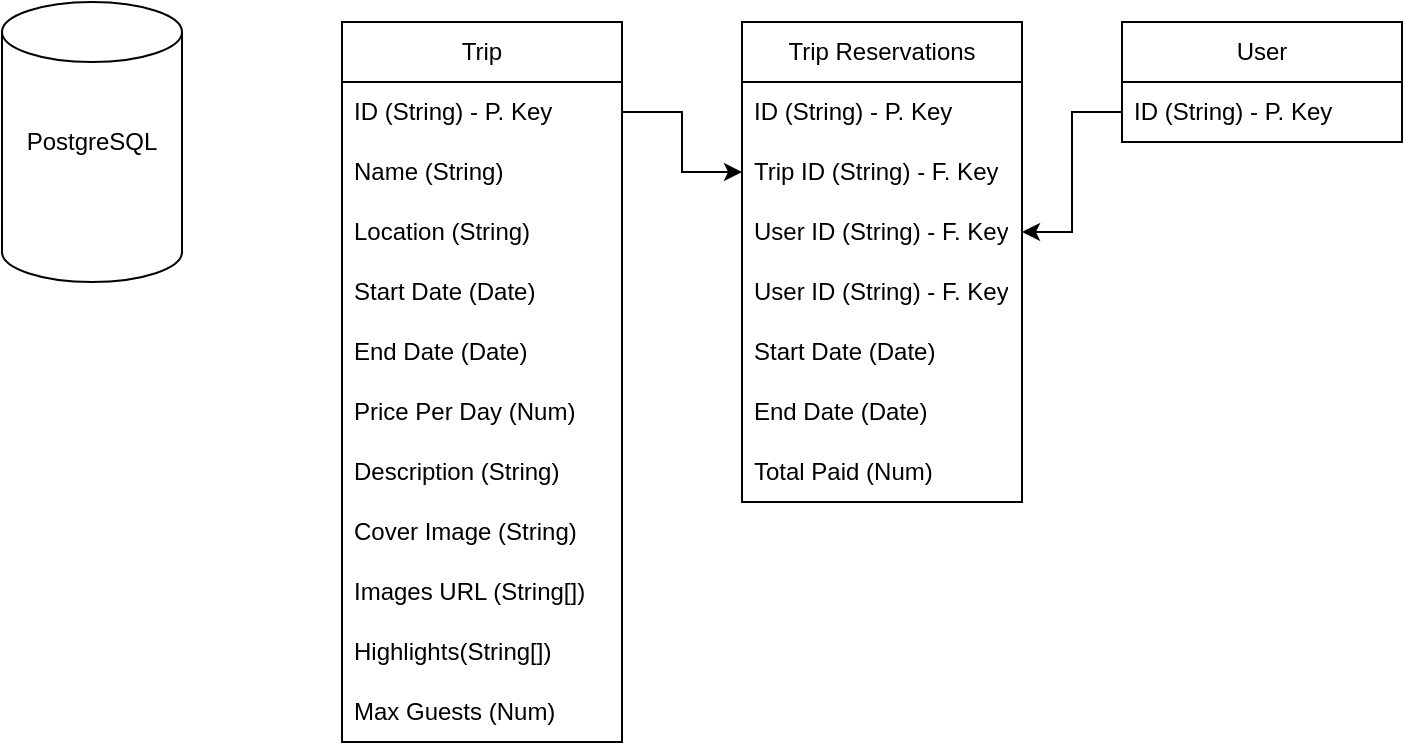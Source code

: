 <mxfile version="21.6.6" type="github">
  <diagram name="Página-1" id="t_aFwvF2f_ZAGfq29nVX">
    <mxGraphModel dx="882" dy="480" grid="1" gridSize="10" guides="1" tooltips="1" connect="1" arrows="1" fold="1" page="1" pageScale="1" pageWidth="827" pageHeight="1169" math="0" shadow="0">
      <root>
        <mxCell id="0" />
        <mxCell id="1" parent="0" />
        <mxCell id="QOhzy44AHOESlS09Vc8n-1" value="" style="shape=cylinder3;whiteSpace=wrap;html=1;boundedLbl=1;backgroundOutline=1;size=15;" vertex="1" parent="1">
          <mxGeometry x="60" y="130" width="90" height="140" as="geometry" />
        </mxCell>
        <mxCell id="QOhzy44AHOESlS09Vc8n-2" value="PostgreSQL" style="text;strokeColor=none;align=center;fillColor=none;html=1;verticalAlign=middle;whiteSpace=wrap;rounded=0;" vertex="1" parent="1">
          <mxGeometry x="75" y="185" width="60" height="30" as="geometry" />
        </mxCell>
        <mxCell id="QOhzy44AHOESlS09Vc8n-17" value="Trip" style="swimlane;fontStyle=0;childLayout=stackLayout;horizontal=1;startSize=30;horizontalStack=0;resizeParent=1;resizeParentMax=0;resizeLast=0;collapsible=1;marginBottom=0;whiteSpace=wrap;html=1;" vertex="1" parent="1">
          <mxGeometry x="230" y="140" width="140" height="360" as="geometry">
            <mxRectangle x="290" y="140" width="60" height="30" as="alternateBounds" />
          </mxGeometry>
        </mxCell>
        <mxCell id="QOhzy44AHOESlS09Vc8n-18" value="ID (String) - P. Key" style="text;strokeColor=none;fillColor=none;align=left;verticalAlign=middle;spacingLeft=4;spacingRight=4;overflow=hidden;points=[[0,0.5],[1,0.5]];portConstraint=eastwest;rotatable=0;whiteSpace=wrap;html=1;" vertex="1" parent="QOhzy44AHOESlS09Vc8n-17">
          <mxGeometry y="30" width="140" height="30" as="geometry" />
        </mxCell>
        <mxCell id="QOhzy44AHOESlS09Vc8n-20" value="Name (String)" style="text;strokeColor=none;fillColor=none;align=left;verticalAlign=middle;spacingLeft=4;spacingRight=4;overflow=hidden;points=[[0,0.5],[1,0.5]];portConstraint=eastwest;rotatable=0;whiteSpace=wrap;html=1;" vertex="1" parent="QOhzy44AHOESlS09Vc8n-17">
          <mxGeometry y="60" width="140" height="30" as="geometry" />
        </mxCell>
        <mxCell id="QOhzy44AHOESlS09Vc8n-22" value="Location (String)" style="text;strokeColor=none;fillColor=none;align=left;verticalAlign=middle;spacingLeft=4;spacingRight=4;overflow=hidden;points=[[0,0.5],[1,0.5]];portConstraint=eastwest;rotatable=0;whiteSpace=wrap;html=1;" vertex="1" parent="QOhzy44AHOESlS09Vc8n-17">
          <mxGeometry y="90" width="140" height="30" as="geometry" />
        </mxCell>
        <mxCell id="QOhzy44AHOESlS09Vc8n-29" value="Start Date (Date)" style="text;strokeColor=none;fillColor=none;align=left;verticalAlign=middle;spacingLeft=4;spacingRight=4;overflow=hidden;points=[[0,0.5],[1,0.5]];portConstraint=eastwest;rotatable=0;whiteSpace=wrap;html=1;" vertex="1" parent="QOhzy44AHOESlS09Vc8n-17">
          <mxGeometry y="120" width="140" height="30" as="geometry" />
        </mxCell>
        <mxCell id="QOhzy44AHOESlS09Vc8n-21" value="End Date (Date)" style="text;strokeColor=none;fillColor=none;align=left;verticalAlign=middle;spacingLeft=4;spacingRight=4;overflow=hidden;points=[[0,0.5],[1,0.5]];portConstraint=eastwest;rotatable=0;whiteSpace=wrap;html=1;" vertex="1" parent="QOhzy44AHOESlS09Vc8n-17">
          <mxGeometry y="150" width="140" height="30" as="geometry" />
        </mxCell>
        <mxCell id="QOhzy44AHOESlS09Vc8n-28" value="Price Per Day (Num)" style="text;strokeColor=none;fillColor=none;align=left;verticalAlign=middle;spacingLeft=4;spacingRight=4;overflow=hidden;points=[[0,0.5],[1,0.5]];portConstraint=eastwest;rotatable=0;whiteSpace=wrap;html=1;" vertex="1" parent="QOhzy44AHOESlS09Vc8n-17">
          <mxGeometry y="180" width="140" height="30" as="geometry" />
        </mxCell>
        <mxCell id="QOhzy44AHOESlS09Vc8n-27" value="Description (String)" style="text;strokeColor=none;fillColor=none;align=left;verticalAlign=middle;spacingLeft=4;spacingRight=4;overflow=hidden;points=[[0,0.5],[1,0.5]];portConstraint=eastwest;rotatable=0;whiteSpace=wrap;html=1;" vertex="1" parent="QOhzy44AHOESlS09Vc8n-17">
          <mxGeometry y="210" width="140" height="30" as="geometry" />
        </mxCell>
        <mxCell id="QOhzy44AHOESlS09Vc8n-26" value="Cover Image (String)" style="text;strokeColor=none;fillColor=none;align=left;verticalAlign=middle;spacingLeft=4;spacingRight=4;overflow=hidden;points=[[0,0.5],[1,0.5]];portConstraint=eastwest;rotatable=0;whiteSpace=wrap;html=1;" vertex="1" parent="QOhzy44AHOESlS09Vc8n-17">
          <mxGeometry y="240" width="140" height="30" as="geometry" />
        </mxCell>
        <mxCell id="QOhzy44AHOESlS09Vc8n-25" value="Images URL (String[])" style="text;strokeColor=none;fillColor=none;align=left;verticalAlign=middle;spacingLeft=4;spacingRight=4;overflow=hidden;points=[[0,0.5],[1,0.5]];portConstraint=eastwest;rotatable=0;whiteSpace=wrap;html=1;" vertex="1" parent="QOhzy44AHOESlS09Vc8n-17">
          <mxGeometry y="270" width="140" height="30" as="geometry" />
        </mxCell>
        <mxCell id="QOhzy44AHOESlS09Vc8n-24" value="Highlights(String[])" style="text;strokeColor=none;fillColor=none;align=left;verticalAlign=middle;spacingLeft=4;spacingRight=4;overflow=hidden;points=[[0,0.5],[1,0.5]];portConstraint=eastwest;rotatable=0;whiteSpace=wrap;html=1;" vertex="1" parent="QOhzy44AHOESlS09Vc8n-17">
          <mxGeometry y="300" width="140" height="30" as="geometry" />
        </mxCell>
        <mxCell id="QOhzy44AHOESlS09Vc8n-23" value="Max Guests (Num)" style="text;strokeColor=none;fillColor=none;align=left;verticalAlign=middle;spacingLeft=4;spacingRight=4;overflow=hidden;points=[[0,0.5],[1,0.5]];portConstraint=eastwest;rotatable=0;whiteSpace=wrap;html=1;" vertex="1" parent="QOhzy44AHOESlS09Vc8n-17">
          <mxGeometry y="330" width="140" height="30" as="geometry" />
        </mxCell>
        <mxCell id="QOhzy44AHOESlS09Vc8n-30" value="Trip Reservations" style="swimlane;fontStyle=0;childLayout=stackLayout;horizontal=1;startSize=30;horizontalStack=0;resizeParent=1;resizeParentMax=0;resizeLast=0;collapsible=1;marginBottom=0;whiteSpace=wrap;html=1;" vertex="1" parent="1">
          <mxGeometry x="430" y="140" width="140" height="240" as="geometry" />
        </mxCell>
        <mxCell id="QOhzy44AHOESlS09Vc8n-31" value="ID (String) - P. Key" style="text;strokeColor=none;fillColor=none;align=left;verticalAlign=middle;spacingLeft=4;spacingRight=4;overflow=hidden;points=[[0,0.5],[1,0.5]];portConstraint=eastwest;rotatable=0;whiteSpace=wrap;html=1;" vertex="1" parent="QOhzy44AHOESlS09Vc8n-30">
          <mxGeometry y="30" width="140" height="30" as="geometry" />
        </mxCell>
        <mxCell id="QOhzy44AHOESlS09Vc8n-32" value="Trip ID (String) - F. Key" style="text;strokeColor=none;fillColor=none;align=left;verticalAlign=middle;spacingLeft=4;spacingRight=4;overflow=hidden;points=[[0,0.5],[1,0.5]];portConstraint=eastwest;rotatable=0;whiteSpace=wrap;html=1;" vertex="1" parent="QOhzy44AHOESlS09Vc8n-30">
          <mxGeometry y="60" width="140" height="30" as="geometry" />
        </mxCell>
        <mxCell id="QOhzy44AHOESlS09Vc8n-33" value="User ID (String) - F. Key" style="text;strokeColor=none;fillColor=none;align=left;verticalAlign=middle;spacingLeft=4;spacingRight=4;overflow=hidden;points=[[0,0.5],[1,0.5]];portConstraint=eastwest;rotatable=0;whiteSpace=wrap;html=1;" vertex="1" parent="QOhzy44AHOESlS09Vc8n-30">
          <mxGeometry y="90" width="140" height="30" as="geometry" />
        </mxCell>
        <mxCell id="QOhzy44AHOESlS09Vc8n-48" value="User ID (String) - F. Key" style="text;strokeColor=none;fillColor=none;align=left;verticalAlign=middle;spacingLeft=4;spacingRight=4;overflow=hidden;points=[[0,0.5],[1,0.5]];portConstraint=eastwest;rotatable=0;whiteSpace=wrap;html=1;" vertex="1" parent="QOhzy44AHOESlS09Vc8n-30">
          <mxGeometry y="120" width="140" height="30" as="geometry" />
        </mxCell>
        <mxCell id="QOhzy44AHOESlS09Vc8n-43" value="Start Date (Date)" style="text;strokeColor=none;fillColor=none;align=left;verticalAlign=middle;spacingLeft=4;spacingRight=4;overflow=hidden;points=[[0,0.5],[1,0.5]];portConstraint=eastwest;rotatable=0;whiteSpace=wrap;html=1;" vertex="1" parent="QOhzy44AHOESlS09Vc8n-30">
          <mxGeometry y="150" width="140" height="30" as="geometry" />
        </mxCell>
        <mxCell id="QOhzy44AHOESlS09Vc8n-44" value="End Date (Date)" style="text;strokeColor=none;fillColor=none;align=left;verticalAlign=middle;spacingLeft=4;spacingRight=4;overflow=hidden;points=[[0,0.5],[1,0.5]];portConstraint=eastwest;rotatable=0;whiteSpace=wrap;html=1;" vertex="1" parent="QOhzy44AHOESlS09Vc8n-30">
          <mxGeometry y="180" width="140" height="30" as="geometry" />
        </mxCell>
        <mxCell id="QOhzy44AHOESlS09Vc8n-46" value="Total Paid (Num)" style="text;strokeColor=none;fillColor=none;align=left;verticalAlign=middle;spacingLeft=4;spacingRight=4;overflow=hidden;points=[[0,0.5],[1,0.5]];portConstraint=eastwest;rotatable=0;whiteSpace=wrap;html=1;" vertex="1" parent="QOhzy44AHOESlS09Vc8n-30">
          <mxGeometry y="210" width="140" height="30" as="geometry" />
        </mxCell>
        <mxCell id="QOhzy44AHOESlS09Vc8n-38" value="User" style="swimlane;fontStyle=0;childLayout=stackLayout;horizontal=1;startSize=30;horizontalStack=0;resizeParent=1;resizeParentMax=0;resizeLast=0;collapsible=1;marginBottom=0;whiteSpace=wrap;html=1;" vertex="1" parent="1">
          <mxGeometry x="620" y="140" width="140" height="60" as="geometry" />
        </mxCell>
        <mxCell id="QOhzy44AHOESlS09Vc8n-39" value="ID (String) - P. Key" style="text;strokeColor=none;fillColor=none;align=left;verticalAlign=middle;spacingLeft=4;spacingRight=4;overflow=hidden;points=[[0,0.5],[1,0.5]];portConstraint=eastwest;rotatable=0;whiteSpace=wrap;html=1;" vertex="1" parent="QOhzy44AHOESlS09Vc8n-38">
          <mxGeometry y="30" width="140" height="30" as="geometry" />
        </mxCell>
        <mxCell id="QOhzy44AHOESlS09Vc8n-42" style="edgeStyle=orthogonalEdgeStyle;rounded=0;orthogonalLoop=1;jettySize=auto;html=1;entryX=0;entryY=0.5;entryDx=0;entryDy=0;" edge="1" parent="1" source="QOhzy44AHOESlS09Vc8n-18" target="QOhzy44AHOESlS09Vc8n-32">
          <mxGeometry relative="1" as="geometry" />
        </mxCell>
        <mxCell id="QOhzy44AHOESlS09Vc8n-47" value="" style="edgeStyle=orthogonalEdgeStyle;rounded=0;orthogonalLoop=1;jettySize=auto;html=1;entryX=1;entryY=0.5;entryDx=0;entryDy=0;" edge="1" parent="1" source="QOhzy44AHOESlS09Vc8n-39" target="QOhzy44AHOESlS09Vc8n-33">
          <mxGeometry relative="1" as="geometry" />
        </mxCell>
      </root>
    </mxGraphModel>
  </diagram>
</mxfile>

